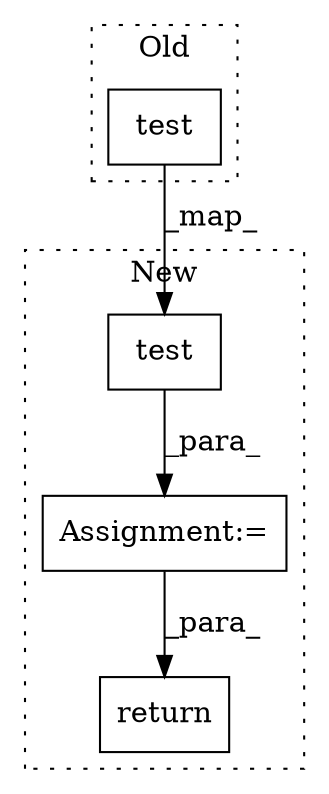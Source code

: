 digraph G {
subgraph cluster0 {
1 [label="test" a="32" s="8029,8057" l="5,1" shape="box"];
label = "Old";
style="dotted";
}
subgraph cluster1 {
2 [label="test" a="32" s="8042,8070" l="5,1" shape="box"];
3 [label="Assignment:=" a="7" s="8033" l="1" shape="box"];
4 [label="return" a="41" s="8083" l="7" shape="box"];
label = "New";
style="dotted";
}
1 -> 2 [label="_map_"];
2 -> 3 [label="_para_"];
3 -> 4 [label="_para_"];
}